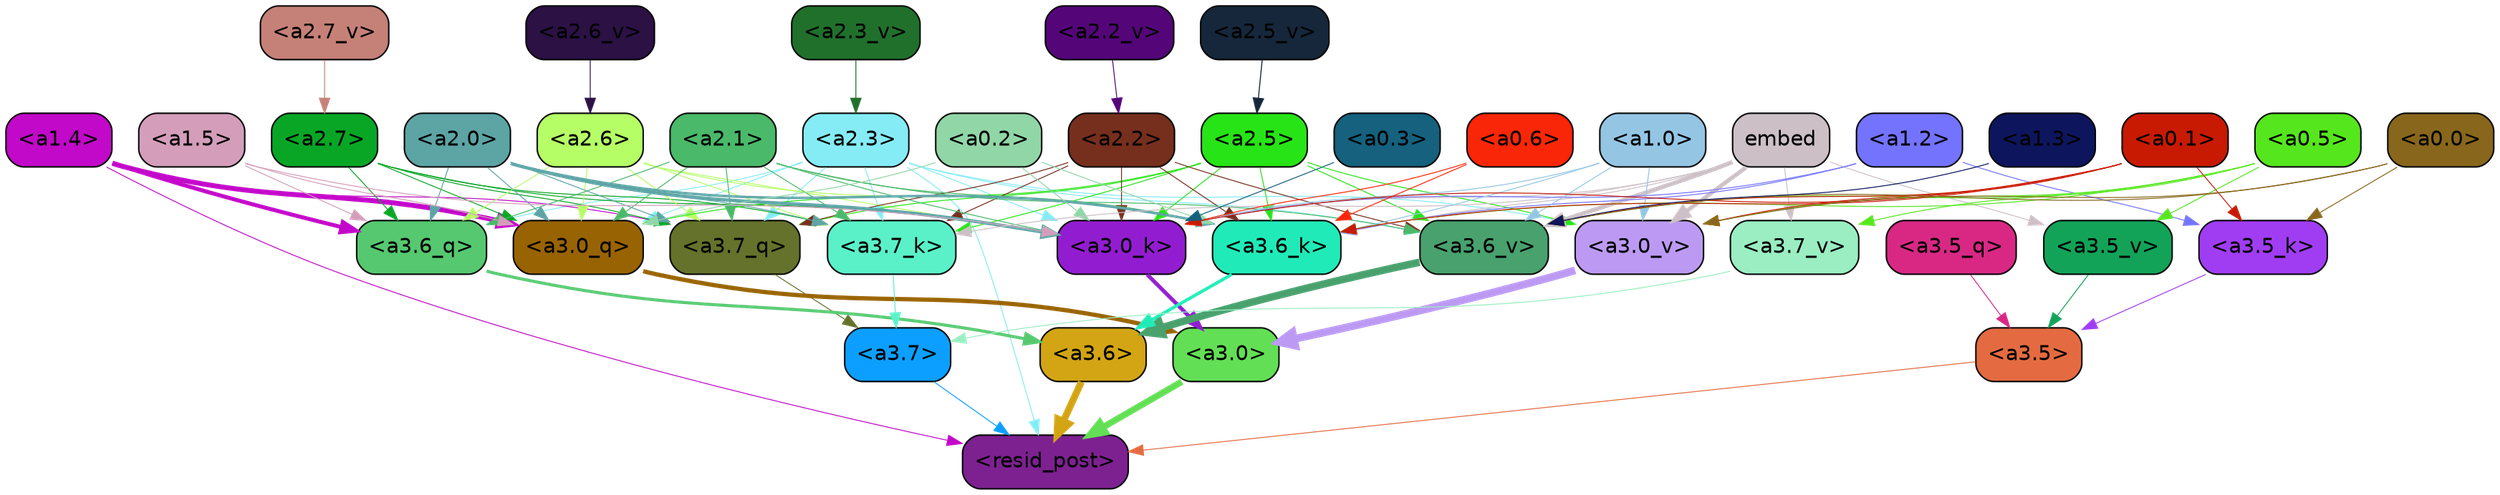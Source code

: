 strict digraph "" {
	graph [bgcolor=transparent,
		layout=dot,
		overlap=false,
		splines=true
	];
	"<a3.7>"	[color=black,
		fillcolor="#0c9fff",
		fontname=Helvetica,
		shape=box,
		style="filled, rounded"];
	"<resid_post>"	[color=black,
		fillcolor="#7d2191",
		fontname=Helvetica,
		shape=box,
		style="filled, rounded"];
	"<a3.7>" -> "<resid_post>"	[color="#0c9fff",
		penwidth=0.6];
	"<a3.6>"	[color=black,
		fillcolor="#d3a514",
		fontname=Helvetica,
		shape=box,
		style="filled, rounded"];
	"<a3.6>" -> "<resid_post>"	[color="#d3a514",
		penwidth=4.646730065345764];
	"<a3.5>"	[color=black,
		fillcolor="#e46b41",
		fontname=Helvetica,
		shape=box,
		style="filled, rounded"];
	"<a3.5>" -> "<resid_post>"	[color="#e46b41",
		penwidth=0.6];
	"<a3.0>"	[color=black,
		fillcolor="#63df55",
		fontname=Helvetica,
		shape=box,
		style="filled, rounded"];
	"<a3.0>" -> "<resid_post>"	[color="#63df55",
		penwidth=4.323132634162903];
	"<a2.3>"	[color=black,
		fillcolor="#85ecf5",
		fontname=Helvetica,
		shape=box,
		style="filled, rounded"];
	"<a2.3>" -> "<resid_post>"	[color="#85ecf5",
		penwidth=0.6];
	"<a3.7_q>"	[color=black,
		fillcolor="#64722b",
		fontname=Helvetica,
		shape=box,
		style="filled, rounded"];
	"<a2.3>" -> "<a3.7_q>"	[color="#85ecf5",
		penwidth=0.6];
	"<a3.6_q>"	[color=black,
		fillcolor="#56c870",
		fontname=Helvetica,
		shape=box,
		style="filled, rounded"];
	"<a2.3>" -> "<a3.6_q>"	[color="#85ecf5",
		penwidth=0.6];
	"<a3.0_q>"	[color=black,
		fillcolor="#986303",
		fontname=Helvetica,
		shape=box,
		style="filled, rounded"];
	"<a2.3>" -> "<a3.0_q>"	[color="#85ecf5",
		penwidth=0.6];
	"<a3.7_k>"	[color=black,
		fillcolor="#5af1c9",
		fontname=Helvetica,
		shape=box,
		style="filled, rounded"];
	"<a2.3>" -> "<a3.7_k>"	[color="#85ecf5",
		penwidth=0.6];
	"<a3.0_k>"	[color=black,
		fillcolor="#921dd0",
		fontname=Helvetica,
		shape=box,
		style="filled, rounded"];
	"<a2.3>" -> "<a3.0_k>"	[color="#85ecf5",
		penwidth=0.6];
	"<a3.6_v>"	[color=black,
		fillcolor="#49a16d",
		fontname=Helvetica,
		shape=box,
		style="filled, rounded"];
	"<a2.3>" -> "<a3.6_v>"	[color="#85ecf5",
		penwidth=0.6];
	"<a3.0_v>"	[color=black,
		fillcolor="#bc9af3",
		fontname=Helvetica,
		shape=box,
		style="filled, rounded"];
	"<a2.3>" -> "<a3.0_v>"	[color="#85ecf5",
		penwidth=0.6];
	"<a1.4>"	[color=black,
		fillcolor="#c208c9",
		fontname=Helvetica,
		shape=box,
		style="filled, rounded"];
	"<a1.4>" -> "<resid_post>"	[color="#c208c9",
		penwidth=0.6];
	"<a1.4>" -> "<a3.7_q>"	[color="#c208c9",
		penwidth=0.6];
	"<a1.4>" -> "<a3.6_q>"	[color="#c208c9",
		penwidth=2.700703263282776];
	"<a1.4>" -> "<a3.0_q>"	[color="#c208c9",
		penwidth=3.34255850315094];
	"<a3.7_q>" -> "<a3.7>"	[color="#64722b",
		penwidth=0.6];
	"<a3.6_q>" -> "<a3.6>"	[color="#56c870",
		penwidth=2.03758105635643];
	"<a3.5_q>"	[color=black,
		fillcolor="#d82884",
		fontname=Helvetica,
		shape=box,
		style="filled, rounded"];
	"<a3.5_q>" -> "<a3.5>"	[color="#d82884",
		penwidth=0.6];
	"<a3.0_q>" -> "<a3.0>"	[color="#986303",
		penwidth=2.8638100624084473];
	"<a3.7_k>" -> "<a3.7>"	[color="#5af1c9",
		penwidth=0.6];
	"<a3.6_k>"	[color=black,
		fillcolor="#20ebb8",
		fontname=Helvetica,
		shape=box,
		style="filled, rounded"];
	"<a3.6_k>" -> "<a3.6>"	[color="#20ebb8",
		penwidth=2.174198240041733];
	"<a3.5_k>"	[color=black,
		fillcolor="#a03df3",
		fontname=Helvetica,
		shape=box,
		style="filled, rounded"];
	"<a3.5_k>" -> "<a3.5>"	[color="#a03df3",
		penwidth=0.6];
	"<a3.0_k>" -> "<a3.0>"	[color="#921dd0",
		penwidth=2.6274144649505615];
	"<a3.7_v>"	[color=black,
		fillcolor="#9aeec2",
		fontname=Helvetica,
		shape=box,
		style="filled, rounded"];
	"<a3.7_v>" -> "<a3.7>"	[color="#9aeec2",
		penwidth=0.6];
	"<a3.6_v>" -> "<a3.6>"	[color="#49a16d",
		penwidth=5.002329230308533];
	"<a3.5_v>"	[color=black,
		fillcolor="#13a358",
		fontname=Helvetica,
		shape=box,
		style="filled, rounded"];
	"<a3.5_v>" -> "<a3.5>"	[color="#13a358",
		penwidth=0.6];
	"<a3.0_v>" -> "<a3.0>"	[color="#bc9af3",
		penwidth=5.188832879066467];
	"<a2.7>"	[color=black,
		fillcolor="#09a626",
		fontname=Helvetica,
		shape=box,
		style="filled, rounded"];
	"<a2.7>" -> "<a3.7_q>"	[color="#09a626",
		penwidth=0.6];
	"<a2.7>" -> "<a3.6_q>"	[color="#09a626",
		penwidth=0.6];
	"<a2.7>" -> "<a3.0_q>"	[color="#09a626",
		penwidth=0.6];
	"<a2.7>" -> "<a3.7_k>"	[color="#09a626",
		penwidth=0.6];
	"<a2.7>" -> "<a3.0_k>"	[color="#09a626",
		penwidth=0.6];
	"<a2.6>"	[color=black,
		fillcolor="#b5fe66",
		fontname=Helvetica,
		shape=box,
		style="filled, rounded"];
	"<a2.6>" -> "<a3.7_q>"	[color="#b5fe66",
		penwidth=0.6];
	"<a2.6>" -> "<a3.6_q>"	[color="#b5fe66",
		penwidth=0.6];
	"<a2.6>" -> "<a3.0_q>"	[color="#b5fe66",
		penwidth=0.6];
	"<a2.6>" -> "<a3.7_k>"	[color="#b5fe66",
		penwidth=0.6];
	"<a2.6>" -> "<a3.6_k>"	[color="#b5fe66",
		penwidth=0.6];
	"<a2.6>" -> "<a3.0_k>"	[color="#b5fe66",
		penwidth=0.6];
	"<a2.5>"	[color=black,
		fillcolor="#27e416",
		fontname=Helvetica,
		shape=box,
		style="filled, rounded"];
	"<a2.5>" -> "<a3.7_q>"	[color="#27e416",
		penwidth=0.6];
	"<a2.5>" -> "<a3.0_q>"	[color="#27e416",
		penwidth=0.6];
	"<a2.5>" -> "<a3.7_k>"	[color="#27e416",
		penwidth=0.6];
	"<a2.5>" -> "<a3.6_k>"	[color="#27e416",
		penwidth=0.6];
	"<a2.5>" -> "<a3.0_k>"	[color="#27e416",
		penwidth=0.6];
	"<a2.5>" -> "<a3.6_v>"	[color="#27e416",
		penwidth=0.6];
	"<a2.5>" -> "<a3.0_v>"	[color="#27e416",
		penwidth=0.6];
	"<a2.2>"	[color=black,
		fillcolor="#762f1d",
		fontname=Helvetica,
		shape=box,
		style="filled, rounded"];
	"<a2.2>" -> "<a3.7_q>"	[color="#762f1d",
		penwidth=0.6];
	"<a2.2>" -> "<a3.7_k>"	[color="#762f1d",
		penwidth=0.6];
	"<a2.2>" -> "<a3.6_k>"	[color="#762f1d",
		penwidth=0.6];
	"<a2.2>" -> "<a3.0_k>"	[color="#762f1d",
		penwidth=0.6];
	"<a2.2>" -> "<a3.6_v>"	[color="#762f1d",
		penwidth=0.6];
	"<a2.1>"	[color=black,
		fillcolor="#4ab969",
		fontname=Helvetica,
		shape=box,
		style="filled, rounded"];
	"<a2.1>" -> "<a3.7_q>"	[color="#4ab969",
		penwidth=0.6];
	"<a2.1>" -> "<a3.6_q>"	[color="#4ab969",
		penwidth=0.6];
	"<a2.1>" -> "<a3.0_q>"	[color="#4ab969",
		penwidth=0.6];
	"<a2.1>" -> "<a3.7_k>"	[color="#4ab969",
		penwidth=0.6];
	"<a2.1>" -> "<a3.6_k>"	[color="#4ab969",
		penwidth=0.6];
	"<a2.1>" -> "<a3.0_k>"	[color="#4ab969",
		penwidth=0.6];
	"<a2.1>" -> "<a3.6_v>"	[color="#4ab969",
		penwidth=0.6];
	"<a2.0>"	[color=black,
		fillcolor="#5da4a5",
		fontname=Helvetica,
		shape=box,
		style="filled, rounded"];
	"<a2.0>" -> "<a3.7_q>"	[color="#5da4a5",
		penwidth=0.6];
	"<a2.0>" -> "<a3.6_q>"	[color="#5da4a5",
		penwidth=0.6];
	"<a2.0>" -> "<a3.0_q>"	[color="#5da4a5",
		penwidth=0.6];
	"<a2.0>" -> "<a3.7_k>"	[color="#5da4a5",
		penwidth=0.6];
	"<a2.0>" -> "<a3.6_k>"	[color="#5da4a5",
		penwidth=1.6454488784074783];
	"<a2.0>" -> "<a3.0_k>"	[color="#5da4a5",
		penwidth=2.2218968719244003];
	"<a1.5>"	[color=black,
		fillcolor="#d49ebb",
		fontname=Helvetica,
		shape=box,
		style="filled, rounded"];
	"<a1.5>" -> "<a3.6_q>"	[color="#d49ebb",
		penwidth=0.6];
	"<a1.5>" -> "<a3.0_q>"	[color="#d49ebb",
		penwidth=0.6];
	"<a1.5>" -> "<a3.0_k>"	[color="#d49ebb",
		penwidth=0.6];
	"<a0.2>"	[color=black,
		fillcolor="#91d6a7",
		fontname=Helvetica,
		shape=box,
		style="filled, rounded"];
	"<a0.2>" -> "<a3.0_q>"	[color="#91d6a7",
		penwidth=0.6];
	"<a0.2>" -> "<a3.6_k>"	[color="#91d6a7",
		penwidth=0.6];
	"<a0.2>" -> "<a3.0_k>"	[color="#91d6a7",
		penwidth=0.6];
	embed	[color=black,
		fillcolor="#ccc0c6",
		fontname=Helvetica,
		shape=box,
		style="filled, rounded"];
	embed -> "<a3.7_k>"	[color="#ccc0c6",
		penwidth=0.6];
	embed -> "<a3.6_k>"	[color="#ccc0c6",
		penwidth=0.6];
	embed -> "<a3.0_k>"	[color="#ccc0c6",
		penwidth=0.6];
	embed -> "<a3.7_v>"	[color="#ccc0c6",
		penwidth=0.6];
	embed -> "<a3.6_v>"	[color="#ccc0c6",
		penwidth=2.8301228284835815];
	embed -> "<a3.5_v>"	[color="#ccc0c6",
		penwidth=0.6];
	embed -> "<a3.0_v>"	[color="#ccc0c6",
		penwidth=2.7660785913467407];
	"<a1.2>"	[color=black,
		fillcolor="#7373fd",
		fontname=Helvetica,
		shape=box,
		style="filled, rounded"];
	"<a1.2>" -> "<a3.6_k>"	[color="#7373fd",
		penwidth=0.6];
	"<a1.2>" -> "<a3.5_k>"	[color="#7373fd",
		penwidth=0.6];
	"<a1.2>" -> "<a3.0_k>"	[color="#7373fd",
		penwidth=0.6];
	"<a1.0>"	[color=black,
		fillcolor="#94c6e4",
		fontname=Helvetica,
		shape=box,
		style="filled, rounded"];
	"<a1.0>" -> "<a3.6_k>"	[color="#94c6e4",
		penwidth=0.6];
	"<a1.0>" -> "<a3.0_k>"	[color="#94c6e4",
		penwidth=0.6];
	"<a1.0>" -> "<a3.6_v>"	[color="#94c6e4",
		penwidth=0.6];
	"<a1.0>" -> "<a3.0_v>"	[color="#94c6e4",
		penwidth=0.6];
	"<a0.6>"	[color=black,
		fillcolor="#f92608",
		fontname=Helvetica,
		shape=box,
		style="filled, rounded"];
	"<a0.6>" -> "<a3.6_k>"	[color="#f92608",
		penwidth=0.6];
	"<a0.6>" -> "<a3.0_k>"	[color="#f92608",
		penwidth=0.6];
	"<a0.5>"	[color=black,
		fillcolor="#56e61e",
		fontname=Helvetica,
		shape=box,
		style="filled, rounded"];
	"<a0.5>" -> "<a3.6_k>"	[color="#56e61e",
		penwidth=0.6];
	"<a0.5>" -> "<a3.7_v>"	[color="#56e61e",
		penwidth=0.6];
	"<a0.5>" -> "<a3.6_v>"	[color="#56e61e",
		penwidth=0.6];
	"<a0.5>" -> "<a3.5_v>"	[color="#56e61e",
		penwidth=0.6];
	"<a0.5>" -> "<a3.0_v>"	[color="#56e61e",
		penwidth=0.6124261617660522];
	"<a0.1>"	[color=black,
		fillcolor="#c81a03",
		fontname=Helvetica,
		shape=box,
		style="filled, rounded"];
	"<a0.1>" -> "<a3.6_k>"	[color="#c81a03",
		penwidth=0.6];
	"<a0.1>" -> "<a3.5_k>"	[color="#c81a03",
		penwidth=0.6];
	"<a0.1>" -> "<a3.0_k>"	[color="#c81a03",
		penwidth=0.6];
	"<a0.1>" -> "<a3.6_v>"	[color="#c81a03",
		penwidth=0.6];
	"<a0.1>" -> "<a3.0_v>"	[color="#c81a03",
		penwidth=0.6];
	"<a0.0>"	[color=black,
		fillcolor="#88671c",
		fontname=Helvetica,
		shape=box,
		style="filled, rounded"];
	"<a0.0>" -> "<a3.5_k>"	[color="#88671c",
		penwidth=0.6];
	"<a0.0>" -> "<a3.6_v>"	[color="#88671c",
		penwidth=0.6];
	"<a0.0>" -> "<a3.0_v>"	[color="#88671c",
		penwidth=0.6];
	"<a0.3>"	[color=black,
		fillcolor="#15617e",
		fontname=Helvetica,
		shape=box,
		style="filled, rounded"];
	"<a0.3>" -> "<a3.0_k>"	[color="#15617e",
		penwidth=0.6];
	"<a1.3>"	[color=black,
		fillcolor="#0d165d",
		fontname=Helvetica,
		shape=box,
		style="filled, rounded"];
	"<a1.3>" -> "<a3.6_v>"	[color="#0d165d",
		penwidth=0.6];
	"<a2.7_v>"	[color=black,
		fillcolor="#c58177",
		fontname=Helvetica,
		shape=box,
		style="filled, rounded"];
	"<a2.7_v>" -> "<a2.7>"	[color="#c58177",
		penwidth=0.6];
	"<a2.6_v>"	[color=black,
		fillcolor="#2b1144",
		fontname=Helvetica,
		shape=box,
		style="filled, rounded"];
	"<a2.6_v>" -> "<a2.6>"	[color="#2b1144",
		penwidth=0.6];
	"<a2.5_v>"	[color=black,
		fillcolor="#16273b",
		fontname=Helvetica,
		shape=box,
		style="filled, rounded"];
	"<a2.5_v>" -> "<a2.5>"	[color="#16273b",
		penwidth=0.6657319068908691];
	"<a2.3_v>"	[color=black,
		fillcolor="#20702c",
		fontname=Helvetica,
		shape=box,
		style="filled, rounded"];
	"<a2.3_v>" -> "<a2.3>"	[color="#20702c",
		penwidth=0.6];
	"<a2.2_v>"	[color=black,
		fillcolor="#540679",
		fontname=Helvetica,
		shape=box,
		style="filled, rounded"];
	"<a2.2_v>" -> "<a2.2>"	[color="#540679",
		penwidth=0.6];
}
